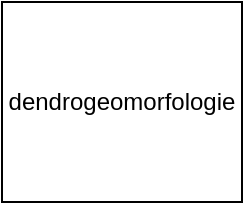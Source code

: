 <mxfile version="22.1.16" type="github">
  <diagram name="Page-1" id="2dLSVqimJcCE5St0Fzg0">
    <mxGraphModel dx="1009" dy="550" grid="1" gridSize="10" guides="1" tooltips="1" connect="1" arrows="1" fold="1" page="1" pageScale="1" pageWidth="850" pageHeight="1100" math="0" shadow="0">
      <root>
        <mxCell id="0" />
        <mxCell id="1" parent="0" />
        <mxCell id="n1b6WzYftiYYu5JclP-T-1" value="dendrogeomorfologie" style="rounded=0;whiteSpace=wrap;html=1;" vertex="1" parent="1">
          <mxGeometry x="50" y="70" width="120" height="100" as="geometry" />
        </mxCell>
      </root>
    </mxGraphModel>
  </diagram>
</mxfile>
